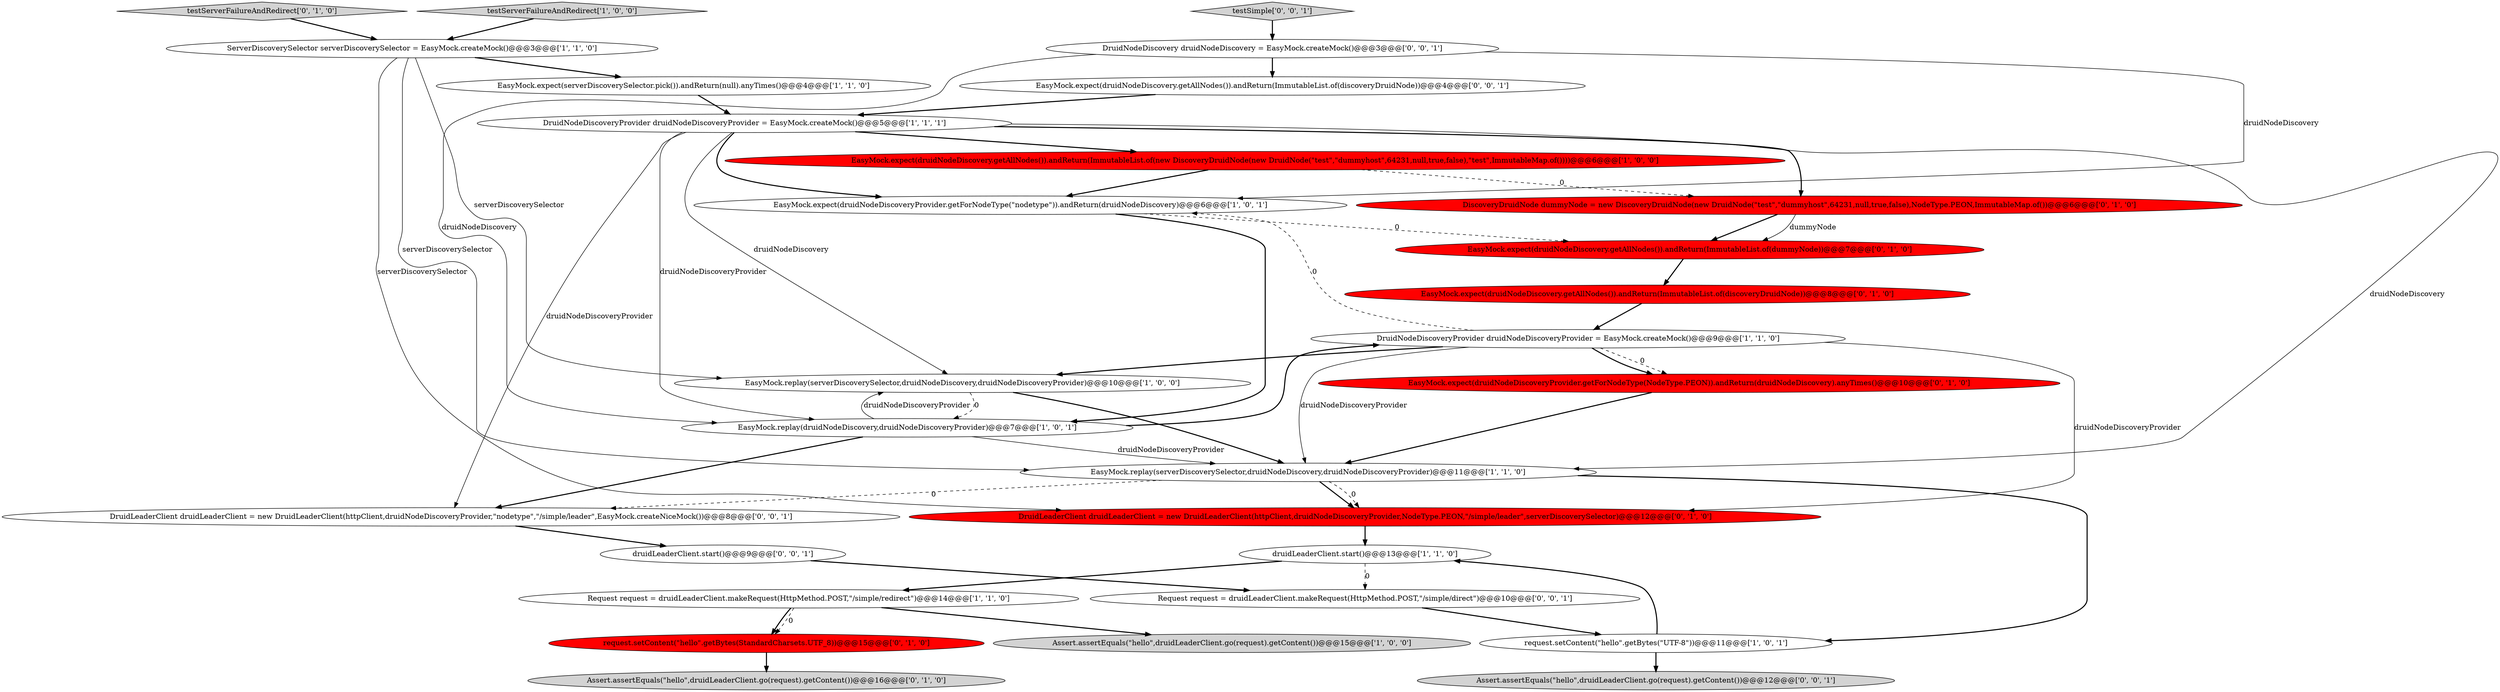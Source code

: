 digraph {
12 [style = filled, label = "DruidNodeDiscoveryProvider druidNodeDiscoveryProvider = EasyMock.createMock()@@@5@@@['1', '1', '1']", fillcolor = white, shape = ellipse image = "AAA0AAABBB1BBB"];
28 [style = filled, label = "EasyMock.expect(druidNodeDiscovery.getAllNodes()).andReturn(ImmutableList.of(discoveryDruidNode))@@@4@@@['0', '0', '1']", fillcolor = white, shape = ellipse image = "AAA0AAABBB3BBB"];
4 [style = filled, label = "EasyMock.expect(druidNodeDiscoveryProvider.getForNodeType(\"nodetype\")).andReturn(druidNodeDiscovery)@@@6@@@['1', '0', '1']", fillcolor = white, shape = ellipse image = "AAA0AAABBB1BBB"];
21 [style = filled, label = "request.setContent(\"hello\".getBytes(StandardCharsets.UTF_8))@@@15@@@['0', '1', '0']", fillcolor = red, shape = ellipse image = "AAA1AAABBB2BBB"];
6 [style = filled, label = "request.setContent(\"hello\".getBytes(\"UTF-8\"))@@@11@@@['1', '0', '1']", fillcolor = white, shape = ellipse image = "AAA0AAABBB1BBB"];
7 [style = filled, label = "DruidNodeDiscoveryProvider druidNodeDiscoveryProvider = EasyMock.createMock()@@@9@@@['1', '1', '0']", fillcolor = white, shape = ellipse image = "AAA0AAABBB1BBB"];
23 [style = filled, label = "DruidNodeDiscovery druidNodeDiscovery = EasyMock.createMock()@@@3@@@['0', '0', '1']", fillcolor = white, shape = ellipse image = "AAA0AAABBB3BBB"];
2 [style = filled, label = "Request request = druidLeaderClient.makeRequest(HttpMethod.POST,\"/simple/redirect\")@@@14@@@['1', '1', '0']", fillcolor = white, shape = ellipse image = "AAA0AAABBB1BBB"];
26 [style = filled, label = "DruidLeaderClient druidLeaderClient = new DruidLeaderClient(httpClient,druidNodeDiscoveryProvider,\"nodetype\",\"/simple/leader\",EasyMock.createNiceMock())@@@8@@@['0', '0', '1']", fillcolor = white, shape = ellipse image = "AAA0AAABBB3BBB"];
3 [style = filled, label = "EasyMock.expect(druidNodeDiscovery.getAllNodes()).andReturn(ImmutableList.of(new DiscoveryDruidNode(new DruidNode(\"test\",\"dummyhost\",64231,null,true,false),\"test\",ImmutableMap.of())))@@@6@@@['1', '0', '0']", fillcolor = red, shape = ellipse image = "AAA1AAABBB1BBB"];
5 [style = filled, label = "ServerDiscoverySelector serverDiscoverySelector = EasyMock.createMock()@@@3@@@['1', '1', '0']", fillcolor = white, shape = ellipse image = "AAA0AAABBB1BBB"];
10 [style = filled, label = "EasyMock.replay(serverDiscoverySelector,druidNodeDiscovery,druidNodeDiscoveryProvider)@@@10@@@['1', '0', '0']", fillcolor = white, shape = ellipse image = "AAA0AAABBB1BBB"];
14 [style = filled, label = "EasyMock.expect(druidNodeDiscoveryProvider.getForNodeType(NodeType.PEON)).andReturn(druidNodeDiscovery).anyTimes()@@@10@@@['0', '1', '0']", fillcolor = red, shape = ellipse image = "AAA1AAABBB2BBB"];
9 [style = filled, label = "druidLeaderClient.start()@@@13@@@['1', '1', '0']", fillcolor = white, shape = ellipse image = "AAA0AAABBB1BBB"];
15 [style = filled, label = "EasyMock.expect(druidNodeDiscovery.getAllNodes()).andReturn(ImmutableList.of(dummyNode))@@@7@@@['0', '1', '0']", fillcolor = red, shape = ellipse image = "AAA1AAABBB2BBB"];
11 [style = filled, label = "EasyMock.replay(serverDiscoverySelector,druidNodeDiscovery,druidNodeDiscoveryProvider)@@@11@@@['1', '1', '0']", fillcolor = white, shape = ellipse image = "AAA0AAABBB1BBB"];
18 [style = filled, label = "DruidLeaderClient druidLeaderClient = new DruidLeaderClient(httpClient,druidNodeDiscoveryProvider,NodeType.PEON,\"/simple/leader\",serverDiscoverySelector)@@@12@@@['0', '1', '0']", fillcolor = red, shape = ellipse image = "AAA1AAABBB2BBB"];
17 [style = filled, label = "DiscoveryDruidNode dummyNode = new DiscoveryDruidNode(new DruidNode(\"test\",\"dummyhost\",64231,null,true,false),NodeType.PEON,ImmutableMap.of())@@@6@@@['0', '1', '0']", fillcolor = red, shape = ellipse image = "AAA1AAABBB2BBB"];
22 [style = filled, label = "druidLeaderClient.start()@@@9@@@['0', '0', '1']", fillcolor = white, shape = ellipse image = "AAA0AAABBB3BBB"];
0 [style = filled, label = "Assert.assertEquals(\"hello\",druidLeaderClient.go(request).getContent())@@@15@@@['1', '0', '0']", fillcolor = lightgray, shape = ellipse image = "AAA0AAABBB1BBB"];
25 [style = filled, label = "Assert.assertEquals(\"hello\",druidLeaderClient.go(request).getContent())@@@12@@@['0', '0', '1']", fillcolor = lightgray, shape = ellipse image = "AAA0AAABBB3BBB"];
19 [style = filled, label = "Assert.assertEquals(\"hello\",druidLeaderClient.go(request).getContent())@@@16@@@['0', '1', '0']", fillcolor = lightgray, shape = ellipse image = "AAA0AAABBB2BBB"];
20 [style = filled, label = "EasyMock.expect(druidNodeDiscovery.getAllNodes()).andReturn(ImmutableList.of(discoveryDruidNode))@@@8@@@['0', '1', '0']", fillcolor = red, shape = ellipse image = "AAA1AAABBB2BBB"];
8 [style = filled, label = "EasyMock.replay(druidNodeDiscovery,druidNodeDiscoveryProvider)@@@7@@@['1', '0', '1']", fillcolor = white, shape = ellipse image = "AAA0AAABBB1BBB"];
16 [style = filled, label = "testServerFailureAndRedirect['0', '1', '0']", fillcolor = lightgray, shape = diamond image = "AAA0AAABBB2BBB"];
27 [style = filled, label = "Request request = druidLeaderClient.makeRequest(HttpMethod.POST,\"/simple/direct\")@@@10@@@['0', '0', '1']", fillcolor = white, shape = ellipse image = "AAA0AAABBB3BBB"];
24 [style = filled, label = "testSimple['0', '0', '1']", fillcolor = lightgray, shape = diamond image = "AAA0AAABBB3BBB"];
1 [style = filled, label = "testServerFailureAndRedirect['1', '0', '0']", fillcolor = lightgray, shape = diamond image = "AAA0AAABBB1BBB"];
13 [style = filled, label = "EasyMock.expect(serverDiscoverySelector.pick()).andReturn(null).anyTimes()@@@4@@@['1', '1', '0']", fillcolor = white, shape = ellipse image = "AAA0AAABBB1BBB"];
1->5 [style = bold, label=""];
5->11 [style = solid, label="serverDiscoverySelector"];
17->15 [style = solid, label="dummyNode"];
10->8 [style = dashed, label="0"];
3->17 [style = dashed, label="0"];
21->19 [style = bold, label=""];
7->10 [style = bold, label=""];
9->2 [style = bold, label=""];
7->14 [style = dashed, label="0"];
23->4 [style = solid, label="druidNodeDiscovery"];
11->6 [style = bold, label=""];
7->18 [style = solid, label="druidNodeDiscoveryProvider"];
12->17 [style = bold, label=""];
7->4 [style = dashed, label="0"];
11->26 [style = dashed, label="0"];
9->27 [style = dashed, label="0"];
8->26 [style = bold, label=""];
23->8 [style = solid, label="druidNodeDiscovery"];
28->12 [style = bold, label=""];
24->23 [style = bold, label=""];
3->4 [style = bold, label=""];
27->6 [style = bold, label=""];
12->26 [style = solid, label="druidNodeDiscoveryProvider"];
11->18 [style = bold, label=""];
26->22 [style = bold, label=""];
8->7 [style = bold, label=""];
8->10 [style = solid, label="druidNodeDiscoveryProvider"];
7->14 [style = bold, label=""];
23->28 [style = bold, label=""];
7->11 [style = solid, label="druidNodeDiscoveryProvider"];
5->18 [style = solid, label="serverDiscoverySelector"];
2->0 [style = bold, label=""];
13->12 [style = bold, label=""];
5->10 [style = solid, label="serverDiscoverySelector"];
12->4 [style = bold, label=""];
22->27 [style = bold, label=""];
2->21 [style = dashed, label="0"];
2->21 [style = bold, label=""];
11->18 [style = dashed, label="0"];
15->20 [style = bold, label=""];
4->15 [style = dashed, label="0"];
5->13 [style = bold, label=""];
18->9 [style = bold, label=""];
17->15 [style = bold, label=""];
12->8 [style = solid, label="druidNodeDiscoveryProvider"];
16->5 [style = bold, label=""];
4->8 [style = bold, label=""];
12->10 [style = solid, label="druidNodeDiscovery"];
12->3 [style = bold, label=""];
6->9 [style = bold, label=""];
20->7 [style = bold, label=""];
14->11 [style = bold, label=""];
8->11 [style = solid, label="druidNodeDiscoveryProvider"];
12->11 [style = solid, label="druidNodeDiscovery"];
6->25 [style = bold, label=""];
10->11 [style = bold, label=""];
}

